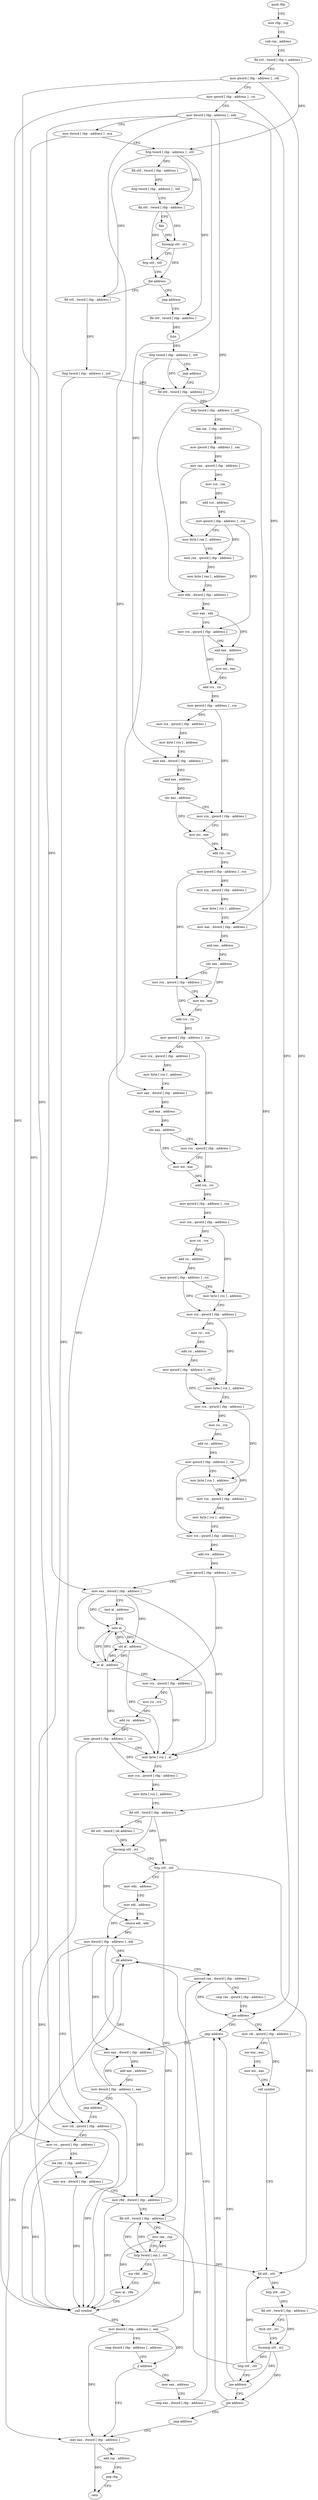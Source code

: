 digraph "func" {
"4228208" [label = "push rbp" ]
"4228209" [label = "mov rbp , rsp" ]
"4228212" [label = "sub rsp , address" ]
"4228219" [label = "fld st0 , tword [ rbp + address ]" ]
"4228222" [label = "mov qword [ rbp - address ] , rdi" ]
"4228226" [label = "mov qword [ rbp - address ] , rsi" ]
"4228230" [label = "mov dword [ rbp - address ] , edx" ]
"4228233" [label = "mov dword [ rbp - address ] , ecx" ]
"4228236" [label = "fstp tword [ rbp - address ] , st0" ]
"4228239" [label = "fld st0 , tword [ rbp - address ]" ]
"4228242" [label = "fstp tword [ rbp - address ] , st0" ]
"4228245" [label = "fld st0 , tword [ rbp - address ]" ]
"4228248" [label = "fldz" ]
"4228250" [label = "fucomip st0 , st1" ]
"4228252" [label = "fstp st0 , st0" ]
"4228254" [label = "jbe address" ]
"4228278" [label = "fld st0 , tword [ rbp - address ]" ]
"4228260" [label = "jmp address" ]
"4228281" [label = "fstp tword [ rbp - address ] , st0" ]
"4228284" [label = "fld st0 , tword [ rbp - address ]" ]
"4228265" [label = "fld st0 , tword [ rbp - address ]" ]
"4228691" [label = "mov eax , dword [ rbp - address ]" ]
"4228694" [label = "add rsp , address" ]
"4228701" [label = "pop rbp" ]
"4228702" [label = "retn" ]
"4228620" [label = "mov eax , address" ]
"4228625" [label = "cmp eax , dword [ rbp - address ]" ]
"4228628" [label = "jle address" ]
"4228634" [label = "movsxd rax , dword [ rbp - address ]" ]
"4228268" [label = "fchs" ]
"4228270" [label = "fstp tword [ rbp - address ] , st0" ]
"4228273" [label = "jmp address" ]
"4228638" [label = "cmp rax , qword [ rbp - address ]" ]
"4228642" [label = "jae address" ]
"4228703" [label = "jmp address" ]
"4228648" [label = "mov rdi , qword [ rbp - address ]" ]
"4228287" [label = "fstp tword [ rbp - address ] , st0" ]
"4228290" [label = "lea rax , [ rbp - address ]" ]
"4228294" [label = "mov qword [ rbp - address ] , rax" ]
"4228298" [label = "mov rax , qword [ rbp - address ]" ]
"4228302" [label = "mov rcx , rax" ]
"4228305" [label = "add rcx , address" ]
"4228309" [label = "mov qword [ rbp - address ] , rcx" ]
"4228313" [label = "mov byte [ rax ] , address" ]
"4228316" [label = "mov rax , qword [ rbp - address ]" ]
"4228320" [label = "mov byte [ rax ] , address" ]
"4228323" [label = "mov edx , dword [ rbp - address ]" ]
"4228326" [label = "mov eax , edx" ]
"4228328" [label = "mov rcx , qword [ rbp - address ]" ]
"4228332" [label = "and eax , address" ]
"4228335" [label = "mov esi , eax" ]
"4228337" [label = "add rcx , rsi" ]
"4228340" [label = "mov qword [ rbp - address ] , rcx" ]
"4228344" [label = "mov rcx , qword [ rbp - address ]" ]
"4228348" [label = "mov byte [ rcx ] , address" ]
"4228351" [label = "mov eax , dword [ rbp - address ]" ]
"4228354" [label = "and eax , address" ]
"4228357" [label = "shr eax , address" ]
"4228359" [label = "mov rcx , qword [ rbp - address ]" ]
"4228363" [label = "mov esi , eax" ]
"4228365" [label = "add rcx , rsi" ]
"4228368" [label = "mov qword [ rbp - address ] , rcx" ]
"4228372" [label = "mov rcx , qword [ rbp - address ]" ]
"4228376" [label = "mov byte [ rcx ] , address" ]
"4228379" [label = "mov eax , dword [ rbp - address ]" ]
"4228382" [label = "and eax , address" ]
"4228385" [label = "shr eax , address" ]
"4228388" [label = "mov rcx , qword [ rbp - address ]" ]
"4228392" [label = "mov esi , eax" ]
"4228394" [label = "add rcx , rsi" ]
"4228397" [label = "mov qword [ rbp - address ] , rcx" ]
"4228401" [label = "mov rcx , qword [ rbp - address ]" ]
"4228405" [label = "mov byte [ rcx ] , address" ]
"4228408" [label = "mov eax , dword [ rbp - address ]" ]
"4228411" [label = "and eax , address" ]
"4228414" [label = "shr eax , address" ]
"4228417" [label = "mov rcx , qword [ rbp - address ]" ]
"4228421" [label = "mov esi , eax" ]
"4228423" [label = "add rcx , rsi" ]
"4228426" [label = "mov qword [ rbp - address ] , rcx" ]
"4228430" [label = "mov rcx , qword [ rbp - address ]" ]
"4228434" [label = "mov rsi , rcx" ]
"4228437" [label = "add rsi , address" ]
"4228441" [label = "mov qword [ rbp - address ] , rsi" ]
"4228445" [label = "mov byte [ rcx ] , address" ]
"4228448" [label = "mov rcx , qword [ rbp - address ]" ]
"4228452" [label = "mov rsi , rcx" ]
"4228455" [label = "add rsi , address" ]
"4228459" [label = "mov qword [ rbp - address ] , rsi" ]
"4228463" [label = "mov byte [ rcx ] , address" ]
"4228466" [label = "mov rcx , qword [ rbp - address ]" ]
"4228470" [label = "mov rsi , rcx" ]
"4228473" [label = "add rsi , address" ]
"4228477" [label = "mov qword [ rbp - address ] , rsi" ]
"4228481" [label = "mov byte [ rcx ] , address" ]
"4228484" [label = "mov rcx , qword [ rbp - address ]" ]
"4228488" [label = "mov byte [ rcx ] , address" ]
"4228491" [label = "mov rcx , qword [ rbp - address ]" ]
"4228495" [label = "add rcx , address" ]
"4228499" [label = "mov qword [ rbp - address ] , rcx" ]
"4228503" [label = "mov eax , dword [ rbp - address ]" ]
"4228506" [label = "test al , address" ]
"4228508" [label = "sete al" ]
"4228511" [label = "shl al , address" ]
"4228514" [label = "or al , address" ]
"4228516" [label = "mov rcx , qword [ rbp - address ]" ]
"4228520" [label = "mov rsi , rcx" ]
"4228523" [label = "add rsi , address" ]
"4228527" [label = "mov qword [ rbp - address ] , rsi" ]
"4228531" [label = "mov byte [ rcx ] , al" ]
"4228533" [label = "mov rcx , qword [ rbp - address ]" ]
"4228537" [label = "mov byte [ rcx ] , address" ]
"4228540" [label = "fld st0 , tword [ rbp - address ]" ]
"4228543" [label = "fld st0 , tword [ rel address ]" ]
"4228549" [label = "fucomip st0 , st1" ]
"4228551" [label = "fstp st0 , st0" ]
"4228553" [label = "mov edx , address" ]
"4228558" [label = "mov edi , address" ]
"4228563" [label = "cmova edi , edx" ]
"4228566" [label = "mov dword [ rbp - address ] , edi" ]
"4228569" [label = "mov rdi , qword [ rbp - address ]" ]
"4228708" [label = "mov eax , dword [ rbp - address ]" ]
"4228652" [label = "xor eax , eax" ]
"4228654" [label = "mov esi , eax" ]
"4228656" [label = "call symbol" ]
"4228661" [label = "fld st0 , st0" ]
"4228663" [label = "fstp st0 , st0" ]
"4228665" [label = "fld st0 , tword [ rbp - address ]" ]
"4228668" [label = "fxch st0 , st1" ]
"4228670" [label = "fucomip st0 , st1" ]
"4228672" [label = "fstp st0 , st0" ]
"4228674" [label = "jne address" ]
"4228680" [label = "jpe address" ]
"4228711" [label = "add eax , address" ]
"4228714" [label = "mov dword [ rbp - address ] , eax" ]
"4228717" [label = "jmp address" ]
"4228686" [label = "jmp address" ]
"4228573" [label = "mov rsi , qword [ rbp - address ]" ]
"4228577" [label = "lea rdx , [ rbp - address ]" ]
"4228581" [label = "mov ecx , dword [ rbp - address ]" ]
"4228584" [label = "mov r8d , dword [ rbp - address ]" ]
"4228588" [label = "fld st0 , tword [ rbp - address ]" ]
"4228591" [label = "mov rax , rsp" ]
"4228594" [label = "fstp tword [ rax ] , st0" ]
"4228596" [label = "xor r9d , r9d" ]
"4228599" [label = "mov al , r9b" ]
"4228602" [label = "call symbol" ]
"4228607" [label = "mov dword [ rbp - address ] , eax" ]
"4228610" [label = "cmp dword [ rbp - address ] , address" ]
"4228614" [label = "jl address" ]
"4228208" -> "4228209" [ label = "CFG" ]
"4228209" -> "4228212" [ label = "CFG" ]
"4228212" -> "4228219" [ label = "CFG" ]
"4228219" -> "4228222" [ label = "CFG" ]
"4228219" -> "4228236" [ label = "DFG" ]
"4228222" -> "4228226" [ label = "CFG" ]
"4228222" -> "4228569" [ label = "DFG" ]
"4228222" -> "4228648" [ label = "DFG" ]
"4228226" -> "4228230" [ label = "CFG" ]
"4228226" -> "4228573" [ label = "DFG" ]
"4228226" -> "4228642" [ label = "DFG" ]
"4228230" -> "4228233" [ label = "CFG" ]
"4228230" -> "4228323" [ label = "DFG" ]
"4228230" -> "4228351" [ label = "DFG" ]
"4228230" -> "4228379" [ label = "DFG" ]
"4228230" -> "4228408" [ label = "DFG" ]
"4228230" -> "4228503" [ label = "DFG" ]
"4228233" -> "4228236" [ label = "CFG" ]
"4228233" -> "4228581" [ label = "DFG" ]
"4228236" -> "4228239" [ label = "DFG" ]
"4228236" -> "4228245" [ label = "DFG" ]
"4228236" -> "4228278" [ label = "DFG" ]
"4228236" -> "4228265" [ label = "DFG" ]
"4228239" -> "4228242" [ label = "DFG" ]
"4228242" -> "4228245" [ label = "CFG" ]
"4228245" -> "4228248" [ label = "CFG" ]
"4228245" -> "4228250" [ label = "DFG" ]
"4228245" -> "4228252" [ label = "DFG" ]
"4228248" -> "4228250" [ label = "DFG" ]
"4228250" -> "4228252" [ label = "CFG" ]
"4228250" -> "4228254" [ label = "DFG" ]
"4228252" -> "4228254" [ label = "CFG" ]
"4228254" -> "4228278" [ label = "CFG" ]
"4228254" -> "4228260" [ label = "CFG" ]
"4228278" -> "4228281" [ label = "DFG" ]
"4228260" -> "4228265" [ label = "CFG" ]
"4228281" -> "4228284" [ label = "DFG" ]
"4228281" -> "4228602" [ label = "DFG" ]
"4228284" -> "4228287" [ label = "DFG" ]
"4228265" -> "4228268" [ label = "DFG" ]
"4228691" -> "4228694" [ label = "CFG" ]
"4228691" -> "4228702" [ label = "DFG" ]
"4228694" -> "4228701" [ label = "CFG" ]
"4228701" -> "4228702" [ label = "CFG" ]
"4228620" -> "4228625" [ label = "CFG" ]
"4228625" -> "4228628" [ label = "CFG" ]
"4228628" -> "4228691" [ label = "CFG" ]
"4228628" -> "4228634" [ label = "CFG" ]
"4228634" -> "4228638" [ label = "CFG" ]
"4228634" -> "4228642" [ label = "DFG" ]
"4228268" -> "4228270" [ label = "DFG" ]
"4228270" -> "4228273" [ label = "CFG" ]
"4228270" -> "4228284" [ label = "DFG" ]
"4228270" -> "4228602" [ label = "DFG" ]
"4228273" -> "4228284" [ label = "CFG" ]
"4228638" -> "4228642" [ label = "CFG" ]
"4228642" -> "4228703" [ label = "CFG" ]
"4228642" -> "4228648" [ label = "CFG" ]
"4228703" -> "4228708" [ label = "CFG" ]
"4228648" -> "4228652" [ label = "CFG" ]
"4228648" -> "4228656" [ label = "DFG" ]
"4228287" -> "4228290" [ label = "CFG" ]
"4228287" -> "4228540" [ label = "DFG" ]
"4228290" -> "4228294" [ label = "CFG" ]
"4228294" -> "4228298" [ label = "DFG" ]
"4228298" -> "4228302" [ label = "DFG" ]
"4228298" -> "4228313" [ label = "DFG" ]
"4228302" -> "4228305" [ label = "DFG" ]
"4228305" -> "4228309" [ label = "DFG" ]
"4228309" -> "4228313" [ label = "CFG" ]
"4228309" -> "4228316" [ label = "DFG" ]
"4228309" -> "4228328" [ label = "DFG" ]
"4228313" -> "4228316" [ label = "CFG" ]
"4228316" -> "4228320" [ label = "DFG" ]
"4228320" -> "4228323" [ label = "CFG" ]
"4228323" -> "4228326" [ label = "DFG" ]
"4228326" -> "4228328" [ label = "CFG" ]
"4228326" -> "4228332" [ label = "DFG" ]
"4228328" -> "4228332" [ label = "CFG" ]
"4228328" -> "4228337" [ label = "DFG" ]
"4228332" -> "4228335" [ label = "DFG" ]
"4228335" -> "4228337" [ label = "DFG" ]
"4228337" -> "4228340" [ label = "DFG" ]
"4228340" -> "4228344" [ label = "DFG" ]
"4228340" -> "4228359" [ label = "DFG" ]
"4228344" -> "4228348" [ label = "DFG" ]
"4228348" -> "4228351" [ label = "CFG" ]
"4228351" -> "4228354" [ label = "DFG" ]
"4228354" -> "4228357" [ label = "DFG" ]
"4228357" -> "4228359" [ label = "CFG" ]
"4228357" -> "4228363" [ label = "DFG" ]
"4228359" -> "4228363" [ label = "CFG" ]
"4228359" -> "4228365" [ label = "DFG" ]
"4228363" -> "4228365" [ label = "DFG" ]
"4228365" -> "4228368" [ label = "DFG" ]
"4228368" -> "4228372" [ label = "DFG" ]
"4228368" -> "4228388" [ label = "DFG" ]
"4228372" -> "4228376" [ label = "DFG" ]
"4228376" -> "4228379" [ label = "CFG" ]
"4228379" -> "4228382" [ label = "DFG" ]
"4228382" -> "4228385" [ label = "DFG" ]
"4228385" -> "4228388" [ label = "CFG" ]
"4228385" -> "4228392" [ label = "DFG" ]
"4228388" -> "4228392" [ label = "CFG" ]
"4228388" -> "4228394" [ label = "DFG" ]
"4228392" -> "4228394" [ label = "DFG" ]
"4228394" -> "4228397" [ label = "DFG" ]
"4228397" -> "4228401" [ label = "DFG" ]
"4228397" -> "4228417" [ label = "DFG" ]
"4228401" -> "4228405" [ label = "DFG" ]
"4228405" -> "4228408" [ label = "CFG" ]
"4228408" -> "4228411" [ label = "DFG" ]
"4228411" -> "4228414" [ label = "DFG" ]
"4228414" -> "4228417" [ label = "CFG" ]
"4228414" -> "4228421" [ label = "DFG" ]
"4228417" -> "4228421" [ label = "CFG" ]
"4228417" -> "4228423" [ label = "DFG" ]
"4228421" -> "4228423" [ label = "DFG" ]
"4228423" -> "4228426" [ label = "DFG" ]
"4228426" -> "4228430" [ label = "DFG" ]
"4228430" -> "4228434" [ label = "DFG" ]
"4228430" -> "4228445" [ label = "DFG" ]
"4228434" -> "4228437" [ label = "DFG" ]
"4228437" -> "4228441" [ label = "DFG" ]
"4228441" -> "4228445" [ label = "CFG" ]
"4228441" -> "4228448" [ label = "DFG" ]
"4228445" -> "4228448" [ label = "CFG" ]
"4228448" -> "4228452" [ label = "DFG" ]
"4228448" -> "4228463" [ label = "DFG" ]
"4228452" -> "4228455" [ label = "DFG" ]
"4228455" -> "4228459" [ label = "DFG" ]
"4228459" -> "4228463" [ label = "CFG" ]
"4228459" -> "4228466" [ label = "DFG" ]
"4228463" -> "4228466" [ label = "CFG" ]
"4228466" -> "4228470" [ label = "DFG" ]
"4228466" -> "4228481" [ label = "DFG" ]
"4228470" -> "4228473" [ label = "DFG" ]
"4228473" -> "4228477" [ label = "DFG" ]
"4228477" -> "4228481" [ label = "CFG" ]
"4228477" -> "4228484" [ label = "DFG" ]
"4228477" -> "4228491" [ label = "DFG" ]
"4228481" -> "4228484" [ label = "CFG" ]
"4228484" -> "4228488" [ label = "DFG" ]
"4228488" -> "4228491" [ label = "CFG" ]
"4228491" -> "4228495" [ label = "DFG" ]
"4228495" -> "4228499" [ label = "DFG" ]
"4228499" -> "4228503" [ label = "CFG" ]
"4228499" -> "4228516" [ label = "DFG" ]
"4228503" -> "4228506" [ label = "CFG" ]
"4228503" -> "4228508" [ label = "DFG" ]
"4228503" -> "4228511" [ label = "DFG" ]
"4228503" -> "4228514" [ label = "DFG" ]
"4228503" -> "4228531" [ label = "DFG" ]
"4228506" -> "4228508" [ label = "CFG" ]
"4228508" -> "4228511" [ label = "DFG" ]
"4228508" -> "4228514" [ label = "DFG" ]
"4228508" -> "4228531" [ label = "DFG" ]
"4228511" -> "4228514" [ label = "DFG" ]
"4228511" -> "4228508" [ label = "DFG" ]
"4228511" -> "4228531" [ label = "DFG" ]
"4228514" -> "4228516" [ label = "CFG" ]
"4228514" -> "4228508" [ label = "DFG" ]
"4228514" -> "4228511" [ label = "DFG" ]
"4228514" -> "4228531" [ label = "DFG" ]
"4228516" -> "4228520" [ label = "DFG" ]
"4228516" -> "4228531" [ label = "DFG" ]
"4228520" -> "4228523" [ label = "DFG" ]
"4228523" -> "4228527" [ label = "DFG" ]
"4228527" -> "4228531" [ label = "CFG" ]
"4228527" -> "4228533" [ label = "DFG" ]
"4228527" -> "4228602" [ label = "DFG" ]
"4228531" -> "4228533" [ label = "CFG" ]
"4228533" -> "4228537" [ label = "DFG" ]
"4228537" -> "4228540" [ label = "CFG" ]
"4228540" -> "4228543" [ label = "CFG" ]
"4228540" -> "4228549" [ label = "DFG" ]
"4228540" -> "4228551" [ label = "DFG" ]
"4228543" -> "4228549" [ label = "DFG" ]
"4228549" -> "4228551" [ label = "CFG" ]
"4228549" -> "4228563" [ label = "DFG" ]
"4228551" -> "4228553" [ label = "CFG" ]
"4228551" -> "4228588" [ label = "DFG" ]
"4228551" -> "4228661" [ label = "DFG" ]
"4228553" -> "4228558" [ label = "CFG" ]
"4228558" -> "4228563" [ label = "CFG" ]
"4228558" -> "4228566" [ label = "DFG" ]
"4228563" -> "4228566" [ label = "DFG" ]
"4228566" -> "4228569" [ label = "CFG" ]
"4228566" -> "4228584" [ label = "DFG" ]
"4228566" -> "4228628" [ label = "DFG" ]
"4228566" -> "4228708" [ label = "DFG" ]
"4228569" -> "4228573" [ label = "CFG" ]
"4228569" -> "4228602" [ label = "DFG" ]
"4228708" -> "4228711" [ label = "DFG" ]
"4228652" -> "4228654" [ label = "CFG" ]
"4228654" -> "4228656" [ label = "CFG" ]
"4228656" -> "4228661" [ label = "CFG" ]
"4228661" -> "4228663" [ label = "DFG" ]
"4228663" -> "4228665" [ label = "DFG" ]
"4228665" -> "4228668" [ label = "CFG" ]
"4228665" -> "4228670" [ label = "DFG" ]
"4228668" -> "4228670" [ label = "CFG" ]
"4228670" -> "4228672" [ label = "DFG" ]
"4228670" -> "4228674" [ label = "DFG" ]
"4228670" -> "4228680" [ label = "DFG" ]
"4228672" -> "4228674" [ label = "CFG" ]
"4228672" -> "4228588" [ label = "DFG" ]
"4228672" -> "4228661" [ label = "DFG" ]
"4228674" -> "4228703" [ label = "CFG" ]
"4228674" -> "4228680" [ label = "CFG" ]
"4228680" -> "4228703" [ label = "CFG" ]
"4228680" -> "4228686" [ label = "CFG" ]
"4228711" -> "4228714" [ label = "DFG" ]
"4228714" -> "4228717" [ label = "CFG" ]
"4228714" -> "4228584" [ label = "DFG" ]
"4228714" -> "4228628" [ label = "DFG" ]
"4228714" -> "4228708" [ label = "DFG" ]
"4228717" -> "4228569" [ label = "CFG" ]
"4228686" -> "4228691" [ label = "CFG" ]
"4228573" -> "4228577" [ label = "CFG" ]
"4228573" -> "4228602" [ label = "DFG" ]
"4228577" -> "4228581" [ label = "CFG" ]
"4228577" -> "4228602" [ label = "DFG" ]
"4228581" -> "4228584" [ label = "CFG" ]
"4228581" -> "4228602" [ label = "DFG" ]
"4228584" -> "4228588" [ label = "CFG" ]
"4228584" -> "4228602" [ label = "DFG" ]
"4228588" -> "4228591" [ label = "CFG" ]
"4228588" -> "4228594" [ label = "DFG" ]
"4228591" -> "4228594" [ label = "CFG" ]
"4228591" -> "4228599" [ label = "DFG" ]
"4228594" -> "4228596" [ label = "CFG" ]
"4228594" -> "4228588" [ label = "DFG" ]
"4228594" -> "4228591" [ label = "DFG" ]
"4228594" -> "4228602" [ label = "DFG" ]
"4228594" -> "4228661" [ label = "DFG" ]
"4228596" -> "4228599" [ label = "CFG" ]
"4228599" -> "4228602" [ label = "CFG" ]
"4228602" -> "4228607" [ label = "DFG" ]
"4228607" -> "4228610" [ label = "CFG" ]
"4228607" -> "4228614" [ label = "DFG" ]
"4228607" -> "4228691" [ label = "DFG" ]
"4228607" -> "4228634" [ label = "DFG" ]
"4228610" -> "4228614" [ label = "CFG" ]
"4228614" -> "4228691" [ label = "CFG" ]
"4228614" -> "4228620" [ label = "CFG" ]
}
